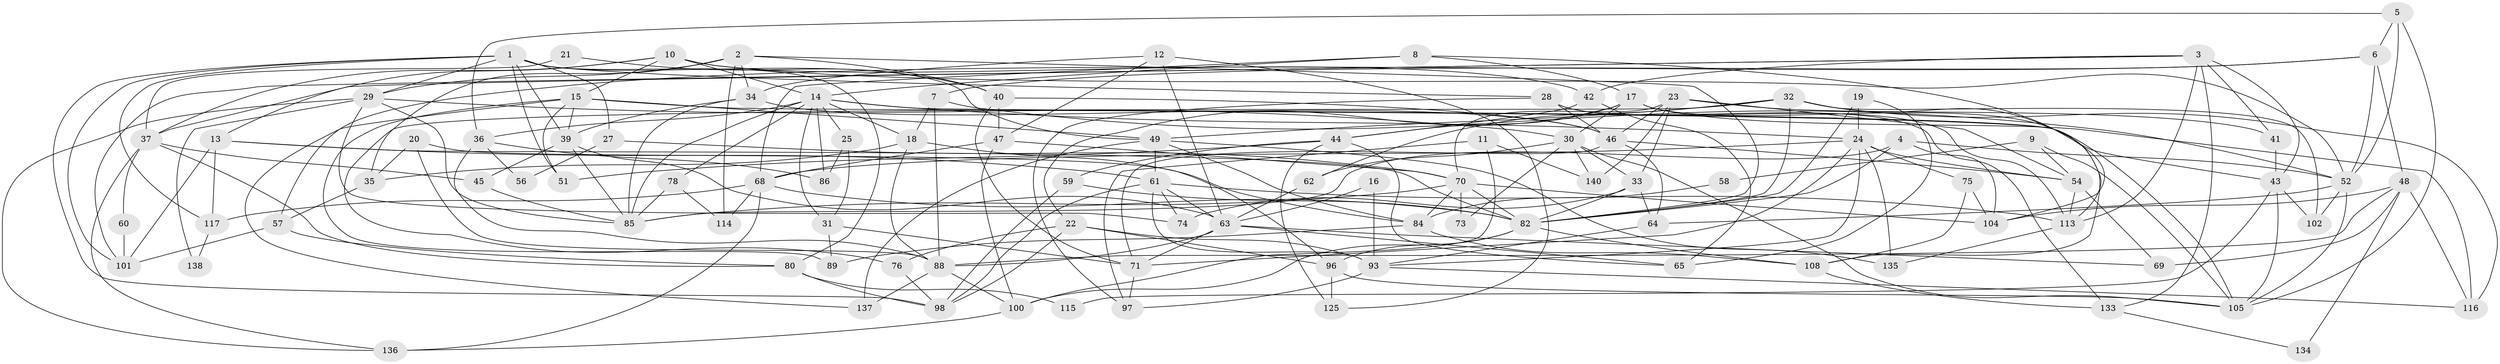 // Generated by graph-tools (version 1.1) at 2025/24/03/03/25 07:24:01]
// undirected, 99 vertices, 239 edges
graph export_dot {
graph [start="1"]
  node [color=gray90,style=filled];
  1 [super="+112"];
  2 [super="+124"];
  3 [super="+107"];
  4 [super="+111"];
  5 [super="+141"];
  6 [super="+66"];
  7;
  8 [super="+99"];
  9;
  10 [super="+67"];
  11;
  12;
  13 [super="+26"];
  14 [super="+83"];
  15 [super="+103"];
  16;
  17 [super="+77"];
  18;
  19;
  20;
  21;
  22;
  23 [super="+131"];
  24 [super="+38"];
  25;
  27;
  28;
  29;
  30 [super="+123"];
  31 [super="+87"];
  32 [super="+55"];
  33;
  34;
  35;
  36 [super="+53"];
  37 [super="+118"];
  39;
  40;
  41 [super="+126"];
  42;
  43 [super="+79"];
  44 [super="+92"];
  45;
  46 [super="+81"];
  47 [super="+110"];
  48 [super="+50"];
  49 [super="+119"];
  51;
  52 [super="+72"];
  54 [super="+130"];
  56;
  57;
  58;
  59;
  60;
  61 [super="+120"];
  62 [super="+94"];
  63 [super="+132"];
  64;
  65;
  68 [super="+121"];
  69;
  70 [super="+106"];
  71 [super="+91"];
  73;
  74;
  75;
  76;
  78;
  80 [super="+129"];
  82 [super="+139"];
  84;
  85 [super="+90"];
  86;
  88 [super="+109"];
  89;
  93 [super="+95"];
  96 [super="+122"];
  97;
  98 [super="+128"];
  100;
  101;
  102;
  104;
  105;
  108;
  113 [super="+127"];
  114;
  115;
  116;
  117;
  125;
  133;
  134;
  135;
  136;
  137;
  138;
  140;
  1 -- 28;
  1 -- 39;
  1 -- 51;
  1 -- 80;
  1 -- 117;
  1 -- 98;
  1 -- 101;
  1 -- 27;
  1 -- 29;
  1 -- 49;
  2 -- 29;
  2 -- 35;
  2 -- 34;
  2 -- 82;
  2 -- 114;
  2 -- 40;
  3 -- 42;
  3 -- 41;
  3 -- 43;
  3 -- 113;
  3 -- 37;
  3 -- 101;
  3 -- 133;
  4 -- 104;
  4 -- 82;
  4 -- 85;
  4 -- 52;
  5 -- 6;
  5 -- 105;
  5 -- 36;
  5 -- 52;
  6 -- 52;
  6 -- 48;
  6 -- 57;
  6 -- 7;
  7 -- 88;
  7 -- 18;
  7 -- 52;
  8 -- 14;
  8 -- 104;
  8 -- 68;
  8 -- 17;
  9 -- 105;
  9 -- 54;
  9 -- 58;
  10 -- 37;
  10 -- 42;
  10 -- 52;
  10 -- 14;
  10 -- 15;
  10 -- 13;
  11 -- 97;
  11 -- 100;
  11 -- 140;
  12 -- 63;
  12 -- 34;
  12 -- 125;
  12 -- 47;
  13 -- 101;
  13 -- 82;
  13 -- 61;
  13 -- 117;
  14 -- 18;
  14 -- 25;
  14 -- 36;
  14 -- 78;
  14 -- 85;
  14 -- 86;
  14 -- 24;
  14 -- 105;
  14 -- 31;
  15 -- 39;
  15 -- 43;
  15 -- 137;
  15 -- 49;
  15 -- 89;
  15 -- 51;
  16 -- 63;
  16 -- 93;
  17 -- 108;
  17 -- 22;
  17 -- 116;
  17 -- 30;
  17 -- 44;
  18 -- 35;
  18 -- 84;
  18 -- 88;
  19 -- 82;
  19 -- 24;
  19 -- 65;
  20 -- 88;
  20 -- 35;
  20 -- 96;
  21 -- 37;
  21 -- 40;
  22 -- 76;
  22 -- 96;
  22 -- 98;
  22 -- 93;
  23 -- 46;
  23 -- 140;
  23 -- 41;
  23 -- 33;
  23 -- 70;
  23 -- 54;
  24 -- 68;
  24 -- 135;
  24 -- 75;
  24 -- 71;
  24 -- 54;
  24 -- 93;
  25 -- 86;
  25 -- 31;
  27 -- 70;
  27 -- 56;
  28 -- 97;
  28 -- 46;
  28 -- 133;
  28 -- 113;
  29 -- 74;
  29 -- 136;
  29 -- 30;
  29 -- 85;
  29 -- 138;
  30 -- 140;
  30 -- 62;
  30 -- 33;
  30 -- 105;
  30 -- 73;
  31 -- 89;
  31 -- 71;
  32 -- 116;
  32 -- 62;
  32 -- 49;
  32 -- 113;
  32 -- 102;
  32 -- 76;
  32 -- 82;
  33 -- 82;
  33 -- 64;
  33 -- 74;
  34 -- 39;
  34 -- 46;
  34 -- 85;
  35 -- 57;
  36 -- 88;
  36 -- 56;
  36 -- 86;
  37 -- 45;
  37 -- 60;
  37 -- 136;
  37 -- 80;
  39 -- 45;
  39 -- 63;
  39 -- 85;
  40 -- 71;
  40 -- 47;
  40 -- 46;
  41 -- 43;
  42 -- 65;
  42 -- 44;
  43 -- 102;
  43 -- 115;
  43 -- 105;
  44 -- 125;
  44 -- 65;
  44 -- 51;
  44 -- 59;
  45 -- 85;
  46 -- 64;
  46 -- 54;
  46 -- 71;
  47 -- 100;
  47 -- 68;
  47 -- 70;
  48 -- 116;
  48 -- 88;
  48 -- 69;
  48 -- 134;
  48 -- 104;
  49 -- 137;
  49 -- 61;
  49 -- 84;
  49 -- 135;
  52 -- 64;
  52 -- 102;
  52 -- 105;
  54 -- 69;
  54 -- 113;
  57 -- 101;
  57 -- 80;
  58 -- 84;
  59 -- 82;
  59 -- 98;
  60 -- 101;
  61 -- 98;
  61 -- 74;
  61 -- 63;
  61 -- 113;
  61 -- 93;
  62 -- 63;
  63 -- 65;
  63 -- 69;
  63 -- 71;
  63 -- 88;
  64 -- 93;
  68 -- 136;
  68 -- 114;
  68 -- 117;
  68 -- 82;
  70 -- 84;
  70 -- 82;
  70 -- 104;
  70 -- 73;
  70 -- 85;
  71 -- 97;
  75 -- 108;
  75 -- 104;
  76 -- 98;
  78 -- 85;
  78 -- 114;
  80 -- 115;
  80 -- 98;
  82 -- 100;
  82 -- 108;
  82 -- 96;
  84 -- 89;
  84 -- 108;
  88 -- 137;
  88 -- 100;
  93 -- 97;
  93 -- 116;
  96 -- 105;
  96 -- 125;
  100 -- 136;
  108 -- 133;
  113 -- 135;
  117 -- 138;
  133 -- 134;
}
